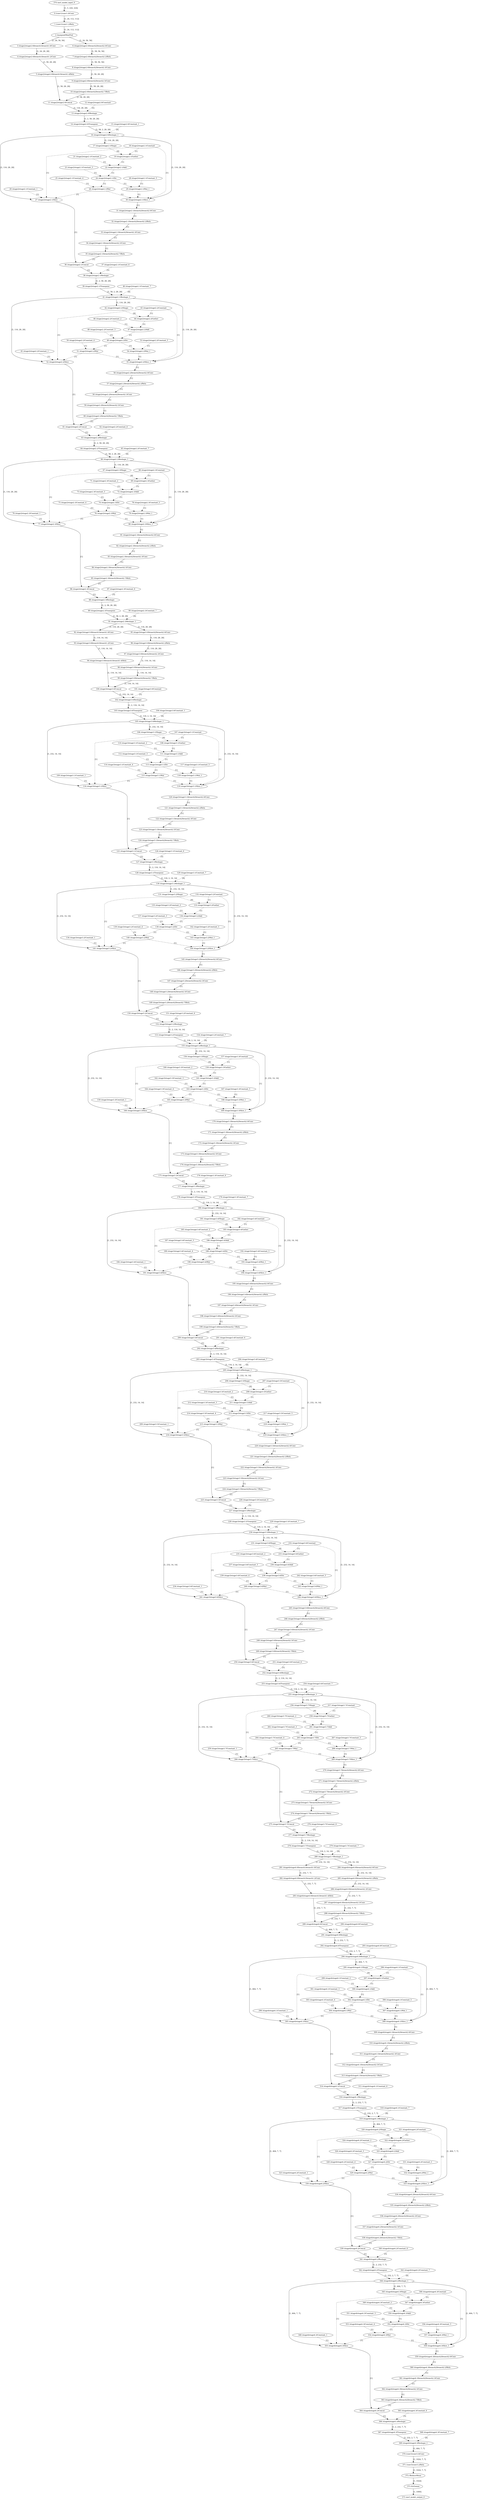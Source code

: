 strict digraph  {
"0 /conv1/conv1.0/Conv" [id=0, type=Conv];
"1 /conv1/conv1.2/Relu" [id=1, type=Relu];
"2 /maxpool/MaxPool" [id=2, type=MaxPool];
"3 /stage2/stage2.0/branch1/branch1.0/Conv" [id=3, type=Conv];
"4 /stage2/stage2.0/branch1/branch1.2/Conv" [id=4, type=Conv];
"5 /stage2/stage2.0/branch1/branch1.4/Relu" [id=5, type=Relu];
"6 /stage2/stage2.0/branch2/branch2.0/Conv" [id=6, type=Conv];
"7 /stage2/stage2.0/branch2/branch2.2/Relu" [id=7, type=Relu];
"8 /stage2/stage2.0/branch2/branch2.3/Conv" [id=8, type=Conv];
"9 /stage2/stage2.0/branch2/branch2.5/Conv" [id=9, type=Conv];
"10 /stage2/stage2.0/branch2/branch2.7/Relu" [id=10, type=Relu];
"11 /stage2/stage2.0/Concat" [id=11, type=Concat];
"12 /stage2/stage2.0/Constant" [id=12, type=Constant];
"13 /stage2/stage2.0/Reshape" [id=13, type=Reshape];
"14 /stage2/stage2.0/Transpose" [id=14, type=Transpose];
"15 /stage2/stage2.0/Constant_1" [id=15, type=Constant];
"16 /stage2/stage2.0/Reshape_1" [id=16, type=Reshape];
"17 /stage2/stage2.1/Shape" [id=17, type=Shape];
"18 /stage2/stage2.1/Constant" [id=18, type=Constant];
"19 /stage2/stage2.1/Gather" [id=19, type=Gather];
"20 /stage2/stage2.1/Constant_1" [id=20, type=Constant];
"21 /stage2/stage2.1/Constant_2" [id=21, type=Constant];
"22 /stage2/stage2.1/Add" [id=22, type=Add];
"23 /stage2/stage2.1/Constant_3" [id=23, type=Constant];
"24 /stage2/stage2.1/Div" [id=24, type=Div];
"25 /stage2/stage2.1/Constant_4" [id=25, type=Constant];
"26 /stage2/stage2.1/Mul" [id=26, type=Mul];
"27 /stage2/stage2.1/Slice" [id=27, type=Slice];
"28 /stage2/stage2.1/Constant_5" [id=28, type=Constant];
"29 /stage2/stage2.1/Mul_1" [id=29, type=Mul];
"30 /stage2/stage2.1/Slice_1" [id=30, type=Slice];
"31 /stage2/stage2.1/branch2/branch2.0/Conv" [id=31, type=Conv];
"32 /stage2/stage2.1/branch2/branch2.2/Relu" [id=32, type=Relu];
"33 /stage2/stage2.1/branch2/branch2.3/Conv" [id=33, type=Conv];
"34 /stage2/stage2.1/branch2/branch2.5/Conv" [id=34, type=Conv];
"35 /stage2/stage2.1/branch2/branch2.7/Relu" [id=35, type=Relu];
"36 /stage2/stage2.1/Concat" [id=36, type=Concat];
"37 /stage2/stage2.1/Constant_6" [id=37, type=Constant];
"38 /stage2/stage2.1/Reshape" [id=38, type=Reshape];
"39 /stage2/stage2.1/Transpose" [id=39, type=Transpose];
"40 /stage2/stage2.1/Constant_7" [id=40, type=Constant];
"41 /stage2/stage2.1/Reshape_1" [id=41, type=Reshape];
"42 /stage2/stage2.2/Shape" [id=42, type=Shape];
"43 /stage2/stage2.2/Constant" [id=43, type=Constant];
"44 /stage2/stage2.2/Gather" [id=44, type=Gather];
"45 /stage2/stage2.2/Constant_1" [id=45, type=Constant];
"46 /stage2/stage2.2/Constant_2" [id=46, type=Constant];
"47 /stage2/stage2.2/Add" [id=47, type=Add];
"48 /stage2/stage2.2/Constant_3" [id=48, type=Constant];
"49 /stage2/stage2.2/Div" [id=49, type=Div];
"50 /stage2/stage2.2/Constant_4" [id=50, type=Constant];
"51 /stage2/stage2.2/Mul" [id=51, type=Mul];
"52 /stage2/stage2.2/Slice" [id=52, type=Slice];
"53 /stage2/stage2.2/Constant_5" [id=53, type=Constant];
"54 /stage2/stage2.2/Mul_1" [id=54, type=Mul];
"55 /stage2/stage2.2/Slice_1" [id=55, type=Slice];
"56 /stage2/stage2.2/branch2/branch2.0/Conv" [id=56, type=Conv];
"57 /stage2/stage2.2/branch2/branch2.2/Relu" [id=57, type=Relu];
"58 /stage2/stage2.2/branch2/branch2.3/Conv" [id=58, type=Conv];
"59 /stage2/stage2.2/branch2/branch2.5/Conv" [id=59, type=Conv];
"60 /stage2/stage2.2/branch2/branch2.7/Relu" [id=60, type=Relu];
"61 /stage2/stage2.2/Concat" [id=61, type=Concat];
"62 /stage2/stage2.2/Constant_6" [id=62, type=Constant];
"63 /stage2/stage2.2/Reshape" [id=63, type=Reshape];
"64 /stage2/stage2.2/Transpose" [id=64, type=Transpose];
"65 /stage2/stage2.2/Constant_7" [id=65, type=Constant];
"66 /stage2/stage2.2/Reshape_1" [id=66, type=Reshape];
"67 /stage2/stage2.3/Shape" [id=67, type=Shape];
"68 /stage2/stage2.3/Constant" [id=68, type=Constant];
"69 /stage2/stage2.3/Gather" [id=69, type=Gather];
"70 /stage2/stage2.3/Constant_1" [id=70, type=Constant];
"71 /stage2/stage2.3/Constant_2" [id=71, type=Constant];
"72 /stage2/stage2.3/Add" [id=72, type=Add];
"73 /stage2/stage2.3/Constant_3" [id=73, type=Constant];
"74 /stage2/stage2.3/Div" [id=74, type=Div];
"75 /stage2/stage2.3/Constant_4" [id=75, type=Constant];
"76 /stage2/stage2.3/Mul" [id=76, type=Mul];
"77 /stage2/stage2.3/Slice" [id=77, type=Slice];
"78 /stage2/stage2.3/Constant_5" [id=78, type=Constant];
"79 /stage2/stage2.3/Mul_1" [id=79, type=Mul];
"80 /stage2/stage2.3/Slice_1" [id=80, type=Slice];
"81 /stage2/stage2.3/branch2/branch2.0/Conv" [id=81, type=Conv];
"82 /stage2/stage2.3/branch2/branch2.2/Relu" [id=82, type=Relu];
"83 /stage2/stage2.3/branch2/branch2.3/Conv" [id=83, type=Conv];
"84 /stage2/stage2.3/branch2/branch2.5/Conv" [id=84, type=Conv];
"85 /stage2/stage2.3/branch2/branch2.7/Relu" [id=85, type=Relu];
"86 /stage2/stage2.3/Concat" [id=86, type=Concat];
"87 /stage2/stage2.3/Constant_6" [id=87, type=Constant];
"88 /stage2/stage2.3/Reshape" [id=88, type=Reshape];
"89 /stage2/stage2.3/Transpose" [id=89, type=Transpose];
"90 /stage2/stage2.3/Constant_7" [id=90, type=Constant];
"91 /stage2/stage2.3/Reshape_1" [id=91, type=Reshape];
"92 /stage3/stage3.0/branch1/branch1.0/Conv" [id=92, type=Conv];
"93 /stage3/stage3.0/branch1/branch1.2/Conv" [id=93, type=Conv];
"94 /stage3/stage3.0/branch1/branch1.4/Relu" [id=94, type=Relu];
"95 /stage3/stage3.0/branch2/branch2.0/Conv" [id=95, type=Conv];
"96 /stage3/stage3.0/branch2/branch2.2/Relu" [id=96, type=Relu];
"97 /stage3/stage3.0/branch2/branch2.3/Conv" [id=97, type=Conv];
"98 /stage3/stage3.0/branch2/branch2.5/Conv" [id=98, type=Conv];
"99 /stage3/stage3.0/branch2/branch2.7/Relu" [id=99, type=Relu];
"100 /stage3/stage3.0/Concat" [id=100, type=Concat];
"101 /stage3/stage3.0/Constant" [id=101, type=Constant];
"102 /stage3/stage3.0/Reshape" [id=102, type=Reshape];
"103 /stage3/stage3.0/Transpose" [id=103, type=Transpose];
"104 /stage3/stage3.0/Constant_1" [id=104, type=Constant];
"105 /stage3/stage3.0/Reshape_1" [id=105, type=Reshape];
"106 /stage3/stage3.1/Shape" [id=106, type=Shape];
"107 /stage3/stage3.1/Constant" [id=107, type=Constant];
"108 /stage3/stage3.1/Gather" [id=108, type=Gather];
"109 /stage3/stage3.1/Constant_1" [id=109, type=Constant];
"110 /stage3/stage3.1/Constant_2" [id=110, type=Constant];
"111 /stage3/stage3.1/Add" [id=111, type=Add];
"112 /stage3/stage3.1/Constant_3" [id=112, type=Constant];
"113 /stage3/stage3.1/Div" [id=113, type=Div];
"114 /stage3/stage3.1/Constant_4" [id=114, type=Constant];
"115 /stage3/stage3.1/Mul" [id=115, type=Mul];
"116 /stage3/stage3.1/Slice" [id=116, type=Slice];
"117 /stage3/stage3.1/Constant_5" [id=117, type=Constant];
"118 /stage3/stage3.1/Mul_1" [id=118, type=Mul];
"119 /stage3/stage3.1/Slice_1" [id=119, type=Slice];
"120 /stage3/stage3.1/branch2/branch2.0/Conv" [id=120, type=Conv];
"121 /stage3/stage3.1/branch2/branch2.2/Relu" [id=121, type=Relu];
"122 /stage3/stage3.1/branch2/branch2.3/Conv" [id=122, type=Conv];
"123 /stage3/stage3.1/branch2/branch2.5/Conv" [id=123, type=Conv];
"124 /stage3/stage3.1/branch2/branch2.7/Relu" [id=124, type=Relu];
"125 /stage3/stage3.1/Concat" [id=125, type=Concat];
"126 /stage3/stage3.1/Constant_6" [id=126, type=Constant];
"127 /stage3/stage3.1/Reshape" [id=127, type=Reshape];
"128 /stage3/stage3.1/Transpose" [id=128, type=Transpose];
"129 /stage3/stage3.1/Constant_7" [id=129, type=Constant];
"130 /stage3/stage3.1/Reshape_1" [id=130, type=Reshape];
"131 /stage3/stage3.2/Shape" [id=131, type=Shape];
"132 /stage3/stage3.2/Constant" [id=132, type=Constant];
"133 /stage3/stage3.2/Gather" [id=133, type=Gather];
"134 /stage3/stage3.2/Constant_1" [id=134, type=Constant];
"135 /stage3/stage3.2/Constant_2" [id=135, type=Constant];
"136 /stage3/stage3.2/Add" [id=136, type=Add];
"137 /stage3/stage3.2/Constant_3" [id=137, type=Constant];
"138 /stage3/stage3.2/Div" [id=138, type=Div];
"139 /stage3/stage3.2/Constant_4" [id=139, type=Constant];
"140 /stage3/stage3.2/Mul" [id=140, type=Mul];
"141 /stage3/stage3.2/Slice" [id=141, type=Slice];
"142 /stage3/stage3.2/Constant_5" [id=142, type=Constant];
"143 /stage3/stage3.2/Mul_1" [id=143, type=Mul];
"144 /stage3/stage3.2/Slice_1" [id=144, type=Slice];
"145 /stage3/stage3.2/branch2/branch2.0/Conv" [id=145, type=Conv];
"146 /stage3/stage3.2/branch2/branch2.2/Relu" [id=146, type=Relu];
"147 /stage3/stage3.2/branch2/branch2.3/Conv" [id=147, type=Conv];
"148 /stage3/stage3.2/branch2/branch2.5/Conv" [id=148, type=Conv];
"149 /stage3/stage3.2/branch2/branch2.7/Relu" [id=149, type=Relu];
"150 /stage3/stage3.2/Concat" [id=150, type=Concat];
"151 /stage3/stage3.2/Constant_6" [id=151, type=Constant];
"152 /stage3/stage3.2/Reshape" [id=152, type=Reshape];
"153 /stage3/stage3.2/Transpose" [id=153, type=Transpose];
"154 /stage3/stage3.2/Constant_7" [id=154, type=Constant];
"155 /stage3/stage3.2/Reshape_1" [id=155, type=Reshape];
"156 /stage3/stage3.3/Shape" [id=156, type=Shape];
"157 /stage3/stage3.3/Constant" [id=157, type=Constant];
"158 /stage3/stage3.3/Gather" [id=158, type=Gather];
"159 /stage3/stage3.3/Constant_1" [id=159, type=Constant];
"160 /stage3/stage3.3/Constant_2" [id=160, type=Constant];
"161 /stage3/stage3.3/Add" [id=161, type=Add];
"162 /stage3/stage3.3/Constant_3" [id=162, type=Constant];
"163 /stage3/stage3.3/Div" [id=163, type=Div];
"164 /stage3/stage3.3/Constant_4" [id=164, type=Constant];
"165 /stage3/stage3.3/Mul" [id=165, type=Mul];
"166 /stage3/stage3.3/Slice" [id=166, type=Slice];
"167 /stage3/stage3.3/Constant_5" [id=167, type=Constant];
"168 /stage3/stage3.3/Mul_1" [id=168, type=Mul];
"169 /stage3/stage3.3/Slice_1" [id=169, type=Slice];
"170 /stage3/stage3.3/branch2/branch2.0/Conv" [id=170, type=Conv];
"171 /stage3/stage3.3/branch2/branch2.2/Relu" [id=171, type=Relu];
"172 /stage3/stage3.3/branch2/branch2.3/Conv" [id=172, type=Conv];
"173 /stage3/stage3.3/branch2/branch2.5/Conv" [id=173, type=Conv];
"174 /stage3/stage3.3/branch2/branch2.7/Relu" [id=174, type=Relu];
"175 /stage3/stage3.3/Concat" [id=175, type=Concat];
"176 /stage3/stage3.3/Constant_6" [id=176, type=Constant];
"177 /stage3/stage3.3/Reshape" [id=177, type=Reshape];
"178 /stage3/stage3.3/Transpose" [id=178, type=Transpose];
"179 /stage3/stage3.3/Constant_7" [id=179, type=Constant];
"180 /stage3/stage3.3/Reshape_1" [id=180, type=Reshape];
"181 /stage3/stage3.4/Shape" [id=181, type=Shape];
"182 /stage3/stage3.4/Constant" [id=182, type=Constant];
"183 /stage3/stage3.4/Gather" [id=183, type=Gather];
"184 /stage3/stage3.4/Constant_1" [id=184, type=Constant];
"185 /stage3/stage3.4/Constant_2" [id=185, type=Constant];
"186 /stage3/stage3.4/Add" [id=186, type=Add];
"187 /stage3/stage3.4/Constant_3" [id=187, type=Constant];
"188 /stage3/stage3.4/Div" [id=188, type=Div];
"189 /stage3/stage3.4/Constant_4" [id=189, type=Constant];
"190 /stage3/stage3.4/Mul" [id=190, type=Mul];
"191 /stage3/stage3.4/Slice" [id=191, type=Slice];
"192 /stage3/stage3.4/Constant_5" [id=192, type=Constant];
"193 /stage3/stage3.4/Mul_1" [id=193, type=Mul];
"194 /stage3/stage3.4/Slice_1" [id=194, type=Slice];
"195 /stage3/stage3.4/branch2/branch2.0/Conv" [id=195, type=Conv];
"196 /stage3/stage3.4/branch2/branch2.2/Relu" [id=196, type=Relu];
"197 /stage3/stage3.4/branch2/branch2.3/Conv" [id=197, type=Conv];
"198 /stage3/stage3.4/branch2/branch2.5/Conv" [id=198, type=Conv];
"199 /stage3/stage3.4/branch2/branch2.7/Relu" [id=199, type=Relu];
"200 /stage3/stage3.4/Concat" [id=200, type=Concat];
"201 /stage3/stage3.4/Constant_6" [id=201, type=Constant];
"202 /stage3/stage3.4/Reshape" [id=202, type=Reshape];
"203 /stage3/stage3.4/Transpose" [id=203, type=Transpose];
"204 /stage3/stage3.4/Constant_7" [id=204, type=Constant];
"205 /stage3/stage3.4/Reshape_1" [id=205, type=Reshape];
"206 /stage3/stage3.5/Shape" [id=206, type=Shape];
"207 /stage3/stage3.5/Constant" [id=207, type=Constant];
"208 /stage3/stage3.5/Gather" [id=208, type=Gather];
"209 /stage3/stage3.5/Constant_1" [id=209, type=Constant];
"210 /stage3/stage3.5/Constant_2" [id=210, type=Constant];
"211 /stage3/stage3.5/Add" [id=211, type=Add];
"212 /stage3/stage3.5/Constant_3" [id=212, type=Constant];
"213 /stage3/stage3.5/Div" [id=213, type=Div];
"214 /stage3/stage3.5/Constant_4" [id=214, type=Constant];
"215 /stage3/stage3.5/Mul" [id=215, type=Mul];
"216 /stage3/stage3.5/Slice" [id=216, type=Slice];
"217 /stage3/stage3.5/Constant_5" [id=217, type=Constant];
"218 /stage3/stage3.5/Mul_1" [id=218, type=Mul];
"219 /stage3/stage3.5/Slice_1" [id=219, type=Slice];
"220 /stage3/stage3.5/branch2/branch2.0/Conv" [id=220, type=Conv];
"221 /stage3/stage3.5/branch2/branch2.2/Relu" [id=221, type=Relu];
"222 /stage3/stage3.5/branch2/branch2.3/Conv" [id=222, type=Conv];
"223 /stage3/stage3.5/branch2/branch2.5/Conv" [id=223, type=Conv];
"224 /stage3/stage3.5/branch2/branch2.7/Relu" [id=224, type=Relu];
"225 /stage3/stage3.5/Concat" [id=225, type=Concat];
"226 /stage3/stage3.5/Constant_6" [id=226, type=Constant];
"227 /stage3/stage3.5/Reshape" [id=227, type=Reshape];
"228 /stage3/stage3.5/Transpose" [id=228, type=Transpose];
"229 /stage3/stage3.5/Constant_7" [id=229, type=Constant];
"230 /stage3/stage3.5/Reshape_1" [id=230, type=Reshape];
"231 /stage3/stage3.6/Shape" [id=231, type=Shape];
"232 /stage3/stage3.6/Constant" [id=232, type=Constant];
"233 /stage3/stage3.6/Gather" [id=233, type=Gather];
"234 /stage3/stage3.6/Constant_1" [id=234, type=Constant];
"235 /stage3/stage3.6/Constant_2" [id=235, type=Constant];
"236 /stage3/stage3.6/Add" [id=236, type=Add];
"237 /stage3/stage3.6/Constant_3" [id=237, type=Constant];
"238 /stage3/stage3.6/Div" [id=238, type=Div];
"239 /stage3/stage3.6/Constant_4" [id=239, type=Constant];
"240 /stage3/stage3.6/Mul" [id=240, type=Mul];
"241 /stage3/stage3.6/Slice" [id=241, type=Slice];
"242 /stage3/stage3.6/Constant_5" [id=242, type=Constant];
"243 /stage3/stage3.6/Mul_1" [id=243, type=Mul];
"244 /stage3/stage3.6/Slice_1" [id=244, type=Slice];
"245 /stage3/stage3.6/branch2/branch2.0/Conv" [id=245, type=Conv];
"246 /stage3/stage3.6/branch2/branch2.2/Relu" [id=246, type=Relu];
"247 /stage3/stage3.6/branch2/branch2.3/Conv" [id=247, type=Conv];
"248 /stage3/stage3.6/branch2/branch2.5/Conv" [id=248, type=Conv];
"249 /stage3/stage3.6/branch2/branch2.7/Relu" [id=249, type=Relu];
"250 /stage3/stage3.6/Concat" [id=250, type=Concat];
"251 /stage3/stage3.6/Constant_6" [id=251, type=Constant];
"252 /stage3/stage3.6/Reshape" [id=252, type=Reshape];
"253 /stage3/stage3.6/Transpose" [id=253, type=Transpose];
"254 /stage3/stage3.6/Constant_7" [id=254, type=Constant];
"255 /stage3/stage3.6/Reshape_1" [id=255, type=Reshape];
"256 /stage3/stage3.7/Shape" [id=256, type=Shape];
"257 /stage3/stage3.7/Constant" [id=257, type=Constant];
"258 /stage3/stage3.7/Gather" [id=258, type=Gather];
"259 /stage3/stage3.7/Constant_1" [id=259, type=Constant];
"260 /stage3/stage3.7/Constant_2" [id=260, type=Constant];
"261 /stage3/stage3.7/Add" [id=261, type=Add];
"262 /stage3/stage3.7/Constant_3" [id=262, type=Constant];
"263 /stage3/stage3.7/Div" [id=263, type=Div];
"264 /stage3/stage3.7/Constant_4" [id=264, type=Constant];
"265 /stage3/stage3.7/Mul" [id=265, type=Mul];
"266 /stage3/stage3.7/Slice" [id=266, type=Slice];
"267 /stage3/stage3.7/Constant_5" [id=267, type=Constant];
"268 /stage3/stage3.7/Mul_1" [id=268, type=Mul];
"269 /stage3/stage3.7/Slice_1" [id=269, type=Slice];
"270 /stage3/stage3.7/branch2/branch2.0/Conv" [id=270, type=Conv];
"271 /stage3/stage3.7/branch2/branch2.2/Relu" [id=271, type=Relu];
"272 /stage3/stage3.7/branch2/branch2.3/Conv" [id=272, type=Conv];
"273 /stage3/stage3.7/branch2/branch2.5/Conv" [id=273, type=Conv];
"274 /stage3/stage3.7/branch2/branch2.7/Relu" [id=274, type=Relu];
"275 /stage3/stage3.7/Concat" [id=275, type=Concat];
"276 /stage3/stage3.7/Constant_6" [id=276, type=Constant];
"277 /stage3/stage3.7/Reshape" [id=277, type=Reshape];
"278 /stage3/stage3.7/Transpose" [id=278, type=Transpose];
"279 /stage3/stage3.7/Constant_7" [id=279, type=Constant];
"280 /stage3/stage3.7/Reshape_1" [id=280, type=Reshape];
"281 /stage4/stage4.0/branch1/branch1.0/Conv" [id=281, type=Conv];
"282 /stage4/stage4.0/branch1/branch1.2/Conv" [id=282, type=Conv];
"283 /stage4/stage4.0/branch1/branch1.4/Relu" [id=283, type=Relu];
"284 /stage4/stage4.0/branch2/branch2.0/Conv" [id=284, type=Conv];
"285 /stage4/stage4.0/branch2/branch2.2/Relu" [id=285, type=Relu];
"286 /stage4/stage4.0/branch2/branch2.3/Conv" [id=286, type=Conv];
"287 /stage4/stage4.0/branch2/branch2.5/Conv" [id=287, type=Conv];
"288 /stage4/stage4.0/branch2/branch2.7/Relu" [id=288, type=Relu];
"289 /stage4/stage4.0/Concat" [id=289, type=Concat];
"290 /stage4/stage4.0/Constant" [id=290, type=Constant];
"291 /stage4/stage4.0/Reshape" [id=291, type=Reshape];
"292 /stage4/stage4.0/Transpose" [id=292, type=Transpose];
"293 /stage4/stage4.0/Constant_1" [id=293, type=Constant];
"294 /stage4/stage4.0/Reshape_1" [id=294, type=Reshape];
"295 /stage4/stage4.1/Shape" [id=295, type=Shape];
"296 /stage4/stage4.1/Constant" [id=296, type=Constant];
"297 /stage4/stage4.1/Gather" [id=297, type=Gather];
"298 /stage4/stage4.1/Constant_1" [id=298, type=Constant];
"299 /stage4/stage4.1/Constant_2" [id=299, type=Constant];
"300 /stage4/stage4.1/Add" [id=300, type=Add];
"301 /stage4/stage4.1/Constant_3" [id=301, type=Constant];
"302 /stage4/stage4.1/Div" [id=302, type=Div];
"303 /stage4/stage4.1/Constant_4" [id=303, type=Constant];
"304 /stage4/stage4.1/Mul" [id=304, type=Mul];
"305 /stage4/stage4.1/Slice" [id=305, type=Slice];
"306 /stage4/stage4.1/Constant_5" [id=306, type=Constant];
"307 /stage4/stage4.1/Mul_1" [id=307, type=Mul];
"308 /stage4/stage4.1/Slice_1" [id=308, type=Slice];
"309 /stage4/stage4.1/branch2/branch2.0/Conv" [id=309, type=Conv];
"310 /stage4/stage4.1/branch2/branch2.2/Relu" [id=310, type=Relu];
"311 /stage4/stage4.1/branch2/branch2.3/Conv" [id=311, type=Conv];
"312 /stage4/stage4.1/branch2/branch2.5/Conv" [id=312, type=Conv];
"313 /stage4/stage4.1/branch2/branch2.7/Relu" [id=313, type=Relu];
"314 /stage4/stage4.1/Concat" [id=314, type=Concat];
"315 /stage4/stage4.1/Constant_6" [id=315, type=Constant];
"316 /stage4/stage4.1/Reshape" [id=316, type=Reshape];
"317 /stage4/stage4.1/Transpose" [id=317, type=Transpose];
"318 /stage4/stage4.1/Constant_7" [id=318, type=Constant];
"319 /stage4/stage4.1/Reshape_1" [id=319, type=Reshape];
"320 /stage4/stage4.2/Shape" [id=320, type=Shape];
"321 /stage4/stage4.2/Constant" [id=321, type=Constant];
"322 /stage4/stage4.2/Gather" [id=322, type=Gather];
"323 /stage4/stage4.2/Constant_1" [id=323, type=Constant];
"324 /stage4/stage4.2/Constant_2" [id=324, type=Constant];
"325 /stage4/stage4.2/Add" [id=325, type=Add];
"326 /stage4/stage4.2/Constant_3" [id=326, type=Constant];
"327 /stage4/stage4.2/Div" [id=327, type=Div];
"328 /stage4/stage4.2/Constant_4" [id=328, type=Constant];
"329 /stage4/stage4.2/Mul" [id=329, type=Mul];
"330 /stage4/stage4.2/Slice" [id=330, type=Slice];
"331 /stage4/stage4.2/Constant_5" [id=331, type=Constant];
"332 /stage4/stage4.2/Mul_1" [id=332, type=Mul];
"333 /stage4/stage4.2/Slice_1" [id=333, type=Slice];
"334 /stage4/stage4.2/branch2/branch2.0/Conv" [id=334, type=Conv];
"335 /stage4/stage4.2/branch2/branch2.2/Relu" [id=335, type=Relu];
"336 /stage4/stage4.2/branch2/branch2.3/Conv" [id=336, type=Conv];
"337 /stage4/stage4.2/branch2/branch2.5/Conv" [id=337, type=Conv];
"338 /stage4/stage4.2/branch2/branch2.7/Relu" [id=338, type=Relu];
"339 /stage4/stage4.2/Concat" [id=339, type=Concat];
"340 /stage4/stage4.2/Constant_6" [id=340, type=Constant];
"341 /stage4/stage4.2/Reshape" [id=341, type=Reshape];
"342 /stage4/stage4.2/Transpose" [id=342, type=Transpose];
"343 /stage4/stage4.2/Constant_7" [id=343, type=Constant];
"344 /stage4/stage4.2/Reshape_1" [id=344, type=Reshape];
"345 /stage4/stage4.3/Shape" [id=345, type=Shape];
"346 /stage4/stage4.3/Constant" [id=346, type=Constant];
"347 /stage4/stage4.3/Gather" [id=347, type=Gather];
"348 /stage4/stage4.3/Constant_1" [id=348, type=Constant];
"349 /stage4/stage4.3/Constant_2" [id=349, type=Constant];
"350 /stage4/stage4.3/Add" [id=350, type=Add];
"351 /stage4/stage4.3/Constant_3" [id=351, type=Constant];
"352 /stage4/stage4.3/Div" [id=352, type=Div];
"353 /stage4/stage4.3/Constant_4" [id=353, type=Constant];
"354 /stage4/stage4.3/Mul" [id=354, type=Mul];
"355 /stage4/stage4.3/Slice" [id=355, type=Slice];
"356 /stage4/stage4.3/Constant_5" [id=356, type=Constant];
"357 /stage4/stage4.3/Mul_1" [id=357, type=Mul];
"358 /stage4/stage4.3/Slice_1" [id=358, type=Slice];
"359 /stage4/stage4.3/branch2/branch2.0/Conv" [id=359, type=Conv];
"360 /stage4/stage4.3/branch2/branch2.2/Relu" [id=360, type=Relu];
"361 /stage4/stage4.3/branch2/branch2.3/Conv" [id=361, type=Conv];
"362 /stage4/stage4.3/branch2/branch2.5/Conv" [id=362, type=Conv];
"363 /stage4/stage4.3/branch2/branch2.7/Relu" [id=363, type=Relu];
"364 /stage4/stage4.3/Concat" [id=364, type=Concat];
"365 /stage4/stage4.3/Constant_6" [id=365, type=Constant];
"366 /stage4/stage4.3/Reshape" [id=366, type=Reshape];
"367 /stage4/stage4.3/Transpose" [id=367, type=Transpose];
"368 /stage4/stage4.3/Constant_7" [id=368, type=Constant];
"369 /stage4/stage4.3/Reshape_1" [id=369, type=Reshape];
"370 /conv5/conv5.0/Conv" [id=370, type=Conv];
"371 /conv5/conv5.2/Relu" [id=371, type=Relu];
"372 /ReduceMean" [id=372, type=ReduceMean];
"373 /fc/Gemm" [id=373, type=Gemm];
"374 nncf_model_input_0" [id=374, type=nncf_model_input];
"375 nncf_model_output_0" [id=375, type=nncf_model_output];
"0 /conv1/conv1.0/Conv" -> "1 /conv1/conv1.2/Relu"  [label="[1, 24, 112, 112]", style=solid];
"1 /conv1/conv1.2/Relu" -> "2 /maxpool/MaxPool"  [label="[1, 24, 112, 112]", style=solid];
"2 /maxpool/MaxPool" -> "3 /stage2/stage2.0/branch1/branch1.0/Conv"  [label="[1, 24, 56, 56]", style=solid];
"2 /maxpool/MaxPool" -> "6 /stage2/stage2.0/branch2/branch2.0/Conv"  [label="[1, 24, 56, 56]", style=solid];
"3 /stage2/stage2.0/branch1/branch1.0/Conv" -> "4 /stage2/stage2.0/branch1/branch1.2/Conv"  [label="[1, 24, 28, 28]", style=solid];
"4 /stage2/stage2.0/branch1/branch1.2/Conv" -> "5 /stage2/stage2.0/branch1/branch1.4/Relu"  [label="[1, 58, 28, 28]", style=solid];
"5 /stage2/stage2.0/branch1/branch1.4/Relu" -> "11 /stage2/stage2.0/Concat"  [label="[1, 58, 28, 28]", style=solid];
"6 /stage2/stage2.0/branch2/branch2.0/Conv" -> "7 /stage2/stage2.0/branch2/branch2.2/Relu"  [label="[1, 58, 56, 56]", style=solid];
"7 /stage2/stage2.0/branch2/branch2.2/Relu" -> "8 /stage2/stage2.0/branch2/branch2.3/Conv"  [label="[1, 58, 56, 56]", style=solid];
"8 /stage2/stage2.0/branch2/branch2.3/Conv" -> "9 /stage2/stage2.0/branch2/branch2.5/Conv"  [label="[1, 58, 28, 28]", style=solid];
"9 /stage2/stage2.0/branch2/branch2.5/Conv" -> "10 /stage2/stage2.0/branch2/branch2.7/Relu"  [label="[1, 58, 28, 28]", style=solid];
"10 /stage2/stage2.0/branch2/branch2.7/Relu" -> "11 /stage2/stage2.0/Concat"  [label="[1, 58, 28, 28]", style=solid];
"11 /stage2/stage2.0/Concat" -> "13 /stage2/stage2.0/Reshape"  [label="[1, 116, 28, 28]", style=solid];
"12 /stage2/stage2.0/Constant" -> "13 /stage2/stage2.0/Reshape"  [label="[5]", style=dashed];
"13 /stage2/stage2.0/Reshape" -> "14 /stage2/stage2.0/Transpose"  [label="[1, 2, 58, 28, 28]", style=solid];
"14 /stage2/stage2.0/Transpose" -> "16 /stage2/stage2.0/Reshape_1"  [label="[1, 58, 2, 28, 28]", style=solid];
"15 /stage2/stage2.0/Constant_1" -> "16 /stage2/stage2.0/Reshape_1"  [label="[4]", style=dashed];
"16 /stage2/stage2.0/Reshape_1" -> "17 /stage2/stage2.1/Shape"  [label="[1, 116, 28, 28]", style=solid];
"16 /stage2/stage2.0/Reshape_1" -> "27 /stage2/stage2.1/Slice"  [label="[1, 116, 28, 28]", style=solid];
"16 /stage2/stage2.0/Reshape_1" -> "30 /stage2/stage2.1/Slice_1"  [label="[1, 116, 28, 28]", style=solid];
"17 /stage2/stage2.1/Shape" -> "19 /stage2/stage2.1/Gather"  [label="[4]", style=dashed];
"18 /stage2/stage2.1/Constant" -> "19 /stage2/stage2.1/Gather"  [label="[1]", style=dashed];
"18 /stage2/stage2.1/Constant" -> "27 /stage2/stage2.1/Slice"  [label="[1]", style=dashed];
"18 /stage2/stage2.1/Constant" -> "30 /stage2/stage2.1/Slice_1"  [label="[1]", style=dashed];
"19 /stage2/stage2.1/Gather" -> "22 /stage2/stage2.1/Add"  [label="[1]", style=dashed];
"20 /stage2/stage2.1/Constant_1" -> "27 /stage2/stage2.1/Slice"  [label="[1]", style=dashed];
"21 /stage2/stage2.1/Constant_2" -> "22 /stage2/stage2.1/Add"  [label="[1]", style=dashed];
"22 /stage2/stage2.1/Add" -> "24 /stage2/stage2.1/Div"  [label="[1]", style=dashed];
"23 /stage2/stage2.1/Constant_3" -> "24 /stage2/stage2.1/Div"  [label="[1]", style=dashed];
"24 /stage2/stage2.1/Div" -> "26 /stage2/stage2.1/Mul"  [label="[1]", style=dashed];
"24 /stage2/stage2.1/Div" -> "29 /stage2/stage2.1/Mul_1"  [label="[1]", style=dashed];
"25 /stage2/stage2.1/Constant_4" -> "26 /stage2/stage2.1/Mul"  [label="[1]", style=dashed];
"26 /stage2/stage2.1/Mul" -> "27 /stage2/stage2.1/Slice"  [label="[1]", style=dashed];
"26 /stage2/stage2.1/Mul" -> "30 /stage2/stage2.1/Slice_1"  [label="[1]", style=dashed];
"27 /stage2/stage2.1/Slice" -> "36 /stage2/stage2.1/Concat"  [label="[1]", style=solid];
"28 /stage2/stage2.1/Constant_5" -> "29 /stage2/stage2.1/Mul_1"  [label="[1]", style=dashed];
"29 /stage2/stage2.1/Mul_1" -> "30 /stage2/stage2.1/Slice_1"  [label="[1]", style=dashed];
"30 /stage2/stage2.1/Slice_1" -> "31 /stage2/stage2.1/branch2/branch2.0/Conv"  [label="[1]", style=solid];
"31 /stage2/stage2.1/branch2/branch2.0/Conv" -> "32 /stage2/stage2.1/branch2/branch2.2/Relu"  [label="[1]", style=solid];
"32 /stage2/stage2.1/branch2/branch2.2/Relu" -> "33 /stage2/stage2.1/branch2/branch2.3/Conv"  [label="[1]", style=solid];
"33 /stage2/stage2.1/branch2/branch2.3/Conv" -> "34 /stage2/stage2.1/branch2/branch2.5/Conv"  [label="[1]", style=solid];
"34 /stage2/stage2.1/branch2/branch2.5/Conv" -> "35 /stage2/stage2.1/branch2/branch2.7/Relu"  [label="[1]", style=solid];
"35 /stage2/stage2.1/branch2/branch2.7/Relu" -> "36 /stage2/stage2.1/Concat"  [label="[1]", style=solid];
"36 /stage2/stage2.1/Concat" -> "38 /stage2/stage2.1/Reshape"  [label="[1]", style=solid];
"37 /stage2/stage2.1/Constant_6" -> "38 /stage2/stage2.1/Reshape"  [label="[5]", style=dashed];
"38 /stage2/stage2.1/Reshape" -> "39 /stage2/stage2.1/Transpose"  [label="[1, 2, 58, 28, 28]", style=solid];
"39 /stage2/stage2.1/Transpose" -> "41 /stage2/stage2.1/Reshape_1"  [label="[1, 58, 2, 28, 28]", style=solid];
"40 /stage2/stage2.1/Constant_7" -> "41 /stage2/stage2.1/Reshape_1"  [label="[4]", style=dashed];
"41 /stage2/stage2.1/Reshape_1" -> "42 /stage2/stage2.2/Shape"  [label="[1, 116, 28, 28]", style=solid];
"41 /stage2/stage2.1/Reshape_1" -> "52 /stage2/stage2.2/Slice"  [label="[1, 116, 28, 28]", style=solid];
"41 /stage2/stage2.1/Reshape_1" -> "55 /stage2/stage2.2/Slice_1"  [label="[1, 116, 28, 28]", style=solid];
"42 /stage2/stage2.2/Shape" -> "44 /stage2/stage2.2/Gather"  [label="[4]", style=dashed];
"43 /stage2/stage2.2/Constant" -> "44 /stage2/stage2.2/Gather"  [label="[1]", style=dashed];
"43 /stage2/stage2.2/Constant" -> "52 /stage2/stage2.2/Slice"  [label="[1]", style=dashed];
"43 /stage2/stage2.2/Constant" -> "55 /stage2/stage2.2/Slice_1"  [label="[1]", style=dashed];
"44 /stage2/stage2.2/Gather" -> "47 /stage2/stage2.2/Add"  [label="[1]", style=dashed];
"45 /stage2/stage2.2/Constant_1" -> "52 /stage2/stage2.2/Slice"  [label="[1]", style=dashed];
"46 /stage2/stage2.2/Constant_2" -> "47 /stage2/stage2.2/Add"  [label="[1]", style=dashed];
"47 /stage2/stage2.2/Add" -> "49 /stage2/stage2.2/Div"  [label="[1]", style=dashed];
"48 /stage2/stage2.2/Constant_3" -> "49 /stage2/stage2.2/Div"  [label="[1]", style=dashed];
"49 /stage2/stage2.2/Div" -> "51 /stage2/stage2.2/Mul"  [label="[1]", style=dashed];
"49 /stage2/stage2.2/Div" -> "54 /stage2/stage2.2/Mul_1"  [label="[1]", style=dashed];
"50 /stage2/stage2.2/Constant_4" -> "51 /stage2/stage2.2/Mul"  [label="[1]", style=dashed];
"51 /stage2/stage2.2/Mul" -> "52 /stage2/stage2.2/Slice"  [label="[1]", style=dashed];
"51 /stage2/stage2.2/Mul" -> "55 /stage2/stage2.2/Slice_1"  [label="[1]", style=dashed];
"52 /stage2/stage2.2/Slice" -> "61 /stage2/stage2.2/Concat"  [label="[1]", style=solid];
"53 /stage2/stage2.2/Constant_5" -> "54 /stage2/stage2.2/Mul_1"  [label="[1]", style=dashed];
"54 /stage2/stage2.2/Mul_1" -> "55 /stage2/stage2.2/Slice_1"  [label="[1]", style=dashed];
"55 /stage2/stage2.2/Slice_1" -> "56 /stage2/stage2.2/branch2/branch2.0/Conv"  [label="[1]", style=solid];
"56 /stage2/stage2.2/branch2/branch2.0/Conv" -> "57 /stage2/stage2.2/branch2/branch2.2/Relu"  [label="[1]", style=solid];
"57 /stage2/stage2.2/branch2/branch2.2/Relu" -> "58 /stage2/stage2.2/branch2/branch2.3/Conv"  [label="[1]", style=solid];
"58 /stage2/stage2.2/branch2/branch2.3/Conv" -> "59 /stage2/stage2.2/branch2/branch2.5/Conv"  [label="[1]", style=solid];
"59 /stage2/stage2.2/branch2/branch2.5/Conv" -> "60 /stage2/stage2.2/branch2/branch2.7/Relu"  [label="[1]", style=solid];
"60 /stage2/stage2.2/branch2/branch2.7/Relu" -> "61 /stage2/stage2.2/Concat"  [label="[1]", style=solid];
"61 /stage2/stage2.2/Concat" -> "63 /stage2/stage2.2/Reshape"  [label="[1]", style=solid];
"62 /stage2/stage2.2/Constant_6" -> "63 /stage2/stage2.2/Reshape"  [label="[5]", style=dashed];
"63 /stage2/stage2.2/Reshape" -> "64 /stage2/stage2.2/Transpose"  [label="[1, 2, 58, 28, 28]", style=solid];
"64 /stage2/stage2.2/Transpose" -> "66 /stage2/stage2.2/Reshape_1"  [label="[1, 58, 2, 28, 28]", style=solid];
"65 /stage2/stage2.2/Constant_7" -> "66 /stage2/stage2.2/Reshape_1"  [label="[4]", style=dashed];
"66 /stage2/stage2.2/Reshape_1" -> "67 /stage2/stage2.3/Shape"  [label="[1, 116, 28, 28]", style=solid];
"66 /stage2/stage2.2/Reshape_1" -> "77 /stage2/stage2.3/Slice"  [label="[1, 116, 28, 28]", style=solid];
"66 /stage2/stage2.2/Reshape_1" -> "80 /stage2/stage2.3/Slice_1"  [label="[1, 116, 28, 28]", style=solid];
"67 /stage2/stage2.3/Shape" -> "69 /stage2/stage2.3/Gather"  [label="[4]", style=dashed];
"68 /stage2/stage2.3/Constant" -> "69 /stage2/stage2.3/Gather"  [label="[1]", style=dashed];
"68 /stage2/stage2.3/Constant" -> "77 /stage2/stage2.3/Slice"  [label="[1]", style=dashed];
"68 /stage2/stage2.3/Constant" -> "80 /stage2/stage2.3/Slice_1"  [label="[1]", style=dashed];
"69 /stage2/stage2.3/Gather" -> "72 /stage2/stage2.3/Add"  [label="[1]", style=dashed];
"70 /stage2/stage2.3/Constant_1" -> "77 /stage2/stage2.3/Slice"  [label="[1]", style=dashed];
"71 /stage2/stage2.3/Constant_2" -> "72 /stage2/stage2.3/Add"  [label="[1]", style=dashed];
"72 /stage2/stage2.3/Add" -> "74 /stage2/stage2.3/Div"  [label="[1]", style=dashed];
"73 /stage2/stage2.3/Constant_3" -> "74 /stage2/stage2.3/Div"  [label="[1]", style=dashed];
"74 /stage2/stage2.3/Div" -> "76 /stage2/stage2.3/Mul"  [label="[1]", style=dashed];
"74 /stage2/stage2.3/Div" -> "79 /stage2/stage2.3/Mul_1"  [label="[1]", style=dashed];
"75 /stage2/stage2.3/Constant_4" -> "76 /stage2/stage2.3/Mul"  [label="[1]", style=dashed];
"76 /stage2/stage2.3/Mul" -> "77 /stage2/stage2.3/Slice"  [label="[1]", style=dashed];
"76 /stage2/stage2.3/Mul" -> "80 /stage2/stage2.3/Slice_1"  [label="[1]", style=dashed];
"77 /stage2/stage2.3/Slice" -> "86 /stage2/stage2.3/Concat"  [label="[1]", style=solid];
"78 /stage2/stage2.3/Constant_5" -> "79 /stage2/stage2.3/Mul_1"  [label="[1]", style=dashed];
"79 /stage2/stage2.3/Mul_1" -> "80 /stage2/stage2.3/Slice_1"  [label="[1]", style=dashed];
"80 /stage2/stage2.3/Slice_1" -> "81 /stage2/stage2.3/branch2/branch2.0/Conv"  [label="[1]", style=solid];
"81 /stage2/stage2.3/branch2/branch2.0/Conv" -> "82 /stage2/stage2.3/branch2/branch2.2/Relu"  [label="[1]", style=solid];
"82 /stage2/stage2.3/branch2/branch2.2/Relu" -> "83 /stage2/stage2.3/branch2/branch2.3/Conv"  [label="[1]", style=solid];
"83 /stage2/stage2.3/branch2/branch2.3/Conv" -> "84 /stage2/stage2.3/branch2/branch2.5/Conv"  [label="[1]", style=solid];
"84 /stage2/stage2.3/branch2/branch2.5/Conv" -> "85 /stage2/stage2.3/branch2/branch2.7/Relu"  [label="[1]", style=solid];
"85 /stage2/stage2.3/branch2/branch2.7/Relu" -> "86 /stage2/stage2.3/Concat"  [label="[1]", style=solid];
"86 /stage2/stage2.3/Concat" -> "88 /stage2/stage2.3/Reshape"  [label="[1]", style=solid];
"87 /stage2/stage2.3/Constant_6" -> "88 /stage2/stage2.3/Reshape"  [label="[5]", style=dashed];
"88 /stage2/stage2.3/Reshape" -> "89 /stage2/stage2.3/Transpose"  [label="[1, 2, 58, 28, 28]", style=solid];
"89 /stage2/stage2.3/Transpose" -> "91 /stage2/stage2.3/Reshape_1"  [label="[1, 58, 2, 28, 28]", style=solid];
"90 /stage2/stage2.3/Constant_7" -> "91 /stage2/stage2.3/Reshape_1"  [label="[4]", style=dashed];
"91 /stage2/stage2.3/Reshape_1" -> "92 /stage3/stage3.0/branch1/branch1.0/Conv"  [label="[1, 116, 28, 28]", style=solid];
"91 /stage2/stage2.3/Reshape_1" -> "95 /stage3/stage3.0/branch2/branch2.0/Conv"  [label="[1, 116, 28, 28]", style=solid];
"92 /stage3/stage3.0/branch1/branch1.0/Conv" -> "93 /stage3/stage3.0/branch1/branch1.2/Conv"  [label="[1, 116, 14, 14]", style=solid];
"93 /stage3/stage3.0/branch1/branch1.2/Conv" -> "94 /stage3/stage3.0/branch1/branch1.4/Relu"  [label="[1, 116, 14, 14]", style=solid];
"94 /stage3/stage3.0/branch1/branch1.4/Relu" -> "100 /stage3/stage3.0/Concat"  [label="[1, 116, 14, 14]", style=solid];
"95 /stage3/stage3.0/branch2/branch2.0/Conv" -> "96 /stage3/stage3.0/branch2/branch2.2/Relu"  [label="[1, 116, 28, 28]", style=solid];
"96 /stage3/stage3.0/branch2/branch2.2/Relu" -> "97 /stage3/stage3.0/branch2/branch2.3/Conv"  [label="[1, 116, 28, 28]", style=solid];
"97 /stage3/stage3.0/branch2/branch2.3/Conv" -> "98 /stage3/stage3.0/branch2/branch2.5/Conv"  [label="[1, 116, 14, 14]", style=solid];
"98 /stage3/stage3.0/branch2/branch2.5/Conv" -> "99 /stage3/stage3.0/branch2/branch2.7/Relu"  [label="[1, 116, 14, 14]", style=solid];
"99 /stage3/stage3.0/branch2/branch2.7/Relu" -> "100 /stage3/stage3.0/Concat"  [label="[1, 116, 14, 14]", style=solid];
"100 /stage3/stage3.0/Concat" -> "102 /stage3/stage3.0/Reshape"  [label="[1, 232, 14, 14]", style=solid];
"101 /stage3/stage3.0/Constant" -> "102 /stage3/stage3.0/Reshape"  [label="[5]", style=dashed];
"102 /stage3/stage3.0/Reshape" -> "103 /stage3/stage3.0/Transpose"  [label="[1, 2, 116, 14, 14]", style=solid];
"103 /stage3/stage3.0/Transpose" -> "105 /stage3/stage3.0/Reshape_1"  [label="[1, 116, 2, 14, 14]", style=solid];
"104 /stage3/stage3.0/Constant_1" -> "105 /stage3/stage3.0/Reshape_1"  [label="[4]", style=dashed];
"105 /stage3/stage3.0/Reshape_1" -> "106 /stage3/stage3.1/Shape"  [label="[1, 232, 14, 14]", style=solid];
"105 /stage3/stage3.0/Reshape_1" -> "116 /stage3/stage3.1/Slice"  [label="[1, 232, 14, 14]", style=solid];
"105 /stage3/stage3.0/Reshape_1" -> "119 /stage3/stage3.1/Slice_1"  [label="[1, 232, 14, 14]", style=solid];
"106 /stage3/stage3.1/Shape" -> "108 /stage3/stage3.1/Gather"  [label="[4]", style=dashed];
"107 /stage3/stage3.1/Constant" -> "108 /stage3/stage3.1/Gather"  [label="[1]", style=dashed];
"107 /stage3/stage3.1/Constant" -> "116 /stage3/stage3.1/Slice"  [label="[1]", style=dashed];
"107 /stage3/stage3.1/Constant" -> "119 /stage3/stage3.1/Slice_1"  [label="[1]", style=dashed];
"108 /stage3/stage3.1/Gather" -> "111 /stage3/stage3.1/Add"  [label="[1]", style=dashed];
"109 /stage3/stage3.1/Constant_1" -> "116 /stage3/stage3.1/Slice"  [label="[1]", style=dashed];
"110 /stage3/stage3.1/Constant_2" -> "111 /stage3/stage3.1/Add"  [label="[1]", style=dashed];
"111 /stage3/stage3.1/Add" -> "113 /stage3/stage3.1/Div"  [label="[1]", style=dashed];
"112 /stage3/stage3.1/Constant_3" -> "113 /stage3/stage3.1/Div"  [label="[1]", style=dashed];
"113 /stage3/stage3.1/Div" -> "115 /stage3/stage3.1/Mul"  [label="[1]", style=dashed];
"113 /stage3/stage3.1/Div" -> "118 /stage3/stage3.1/Mul_1"  [label="[1]", style=dashed];
"114 /stage3/stage3.1/Constant_4" -> "115 /stage3/stage3.1/Mul"  [label="[1]", style=dashed];
"115 /stage3/stage3.1/Mul" -> "116 /stage3/stage3.1/Slice"  [label="[1]", style=dashed];
"115 /stage3/stage3.1/Mul" -> "119 /stage3/stage3.1/Slice_1"  [label="[1]", style=dashed];
"116 /stage3/stage3.1/Slice" -> "125 /stage3/stage3.1/Concat"  [label="[1]", style=solid];
"117 /stage3/stage3.1/Constant_5" -> "118 /stage3/stage3.1/Mul_1"  [label="[1]", style=dashed];
"118 /stage3/stage3.1/Mul_1" -> "119 /stage3/stage3.1/Slice_1"  [label="[1]", style=dashed];
"119 /stage3/stage3.1/Slice_1" -> "120 /stage3/stage3.1/branch2/branch2.0/Conv"  [label="[1]", style=solid];
"120 /stage3/stage3.1/branch2/branch2.0/Conv" -> "121 /stage3/stage3.1/branch2/branch2.2/Relu"  [label="[1]", style=solid];
"121 /stage3/stage3.1/branch2/branch2.2/Relu" -> "122 /stage3/stage3.1/branch2/branch2.3/Conv"  [label="[1]", style=solid];
"122 /stage3/stage3.1/branch2/branch2.3/Conv" -> "123 /stage3/stage3.1/branch2/branch2.5/Conv"  [label="[1]", style=solid];
"123 /stage3/stage3.1/branch2/branch2.5/Conv" -> "124 /stage3/stage3.1/branch2/branch2.7/Relu"  [label="[1]", style=solid];
"124 /stage3/stage3.1/branch2/branch2.7/Relu" -> "125 /stage3/stage3.1/Concat"  [label="[1]", style=solid];
"125 /stage3/stage3.1/Concat" -> "127 /stage3/stage3.1/Reshape"  [label="[1]", style=solid];
"126 /stage3/stage3.1/Constant_6" -> "127 /stage3/stage3.1/Reshape"  [label="[5]", style=dashed];
"127 /stage3/stage3.1/Reshape" -> "128 /stage3/stage3.1/Transpose"  [label="[1, 2, 116, 14, 14]", style=solid];
"128 /stage3/stage3.1/Transpose" -> "130 /stage3/stage3.1/Reshape_1"  [label="[1, 116, 2, 14, 14]", style=solid];
"129 /stage3/stage3.1/Constant_7" -> "130 /stage3/stage3.1/Reshape_1"  [label="[4]", style=dashed];
"130 /stage3/stage3.1/Reshape_1" -> "131 /stage3/stage3.2/Shape"  [label="[1, 232, 14, 14]", style=solid];
"130 /stage3/stage3.1/Reshape_1" -> "141 /stage3/stage3.2/Slice"  [label="[1, 232, 14, 14]", style=solid];
"130 /stage3/stage3.1/Reshape_1" -> "144 /stage3/stage3.2/Slice_1"  [label="[1, 232, 14, 14]", style=solid];
"131 /stage3/stage3.2/Shape" -> "133 /stage3/stage3.2/Gather"  [label="[4]", style=dashed];
"132 /stage3/stage3.2/Constant" -> "133 /stage3/stage3.2/Gather"  [label="[1]", style=dashed];
"132 /stage3/stage3.2/Constant" -> "141 /stage3/stage3.2/Slice"  [label="[1]", style=dashed];
"132 /stage3/stage3.2/Constant" -> "144 /stage3/stage3.2/Slice_1"  [label="[1]", style=dashed];
"133 /stage3/stage3.2/Gather" -> "136 /stage3/stage3.2/Add"  [label="[1]", style=dashed];
"134 /stage3/stage3.2/Constant_1" -> "141 /stage3/stage3.2/Slice"  [label="[1]", style=dashed];
"135 /stage3/stage3.2/Constant_2" -> "136 /stage3/stage3.2/Add"  [label="[1]", style=dashed];
"136 /stage3/stage3.2/Add" -> "138 /stage3/stage3.2/Div"  [label="[1]", style=dashed];
"137 /stage3/stage3.2/Constant_3" -> "138 /stage3/stage3.2/Div"  [label="[1]", style=dashed];
"138 /stage3/stage3.2/Div" -> "140 /stage3/stage3.2/Mul"  [label="[1]", style=dashed];
"138 /stage3/stage3.2/Div" -> "143 /stage3/stage3.2/Mul_1"  [label="[1]", style=dashed];
"139 /stage3/stage3.2/Constant_4" -> "140 /stage3/stage3.2/Mul"  [label="[1]", style=dashed];
"140 /stage3/stage3.2/Mul" -> "141 /stage3/stage3.2/Slice"  [label="[1]", style=dashed];
"140 /stage3/stage3.2/Mul" -> "144 /stage3/stage3.2/Slice_1"  [label="[1]", style=dashed];
"141 /stage3/stage3.2/Slice" -> "150 /stage3/stage3.2/Concat"  [label="[1]", style=solid];
"142 /stage3/stage3.2/Constant_5" -> "143 /stage3/stage3.2/Mul_1"  [label="[1]", style=dashed];
"143 /stage3/stage3.2/Mul_1" -> "144 /stage3/stage3.2/Slice_1"  [label="[1]", style=dashed];
"144 /stage3/stage3.2/Slice_1" -> "145 /stage3/stage3.2/branch2/branch2.0/Conv"  [label="[1]", style=solid];
"145 /stage3/stage3.2/branch2/branch2.0/Conv" -> "146 /stage3/stage3.2/branch2/branch2.2/Relu"  [label="[1]", style=solid];
"146 /stage3/stage3.2/branch2/branch2.2/Relu" -> "147 /stage3/stage3.2/branch2/branch2.3/Conv"  [label="[1]", style=solid];
"147 /stage3/stage3.2/branch2/branch2.3/Conv" -> "148 /stage3/stage3.2/branch2/branch2.5/Conv"  [label="[1]", style=solid];
"148 /stage3/stage3.2/branch2/branch2.5/Conv" -> "149 /stage3/stage3.2/branch2/branch2.7/Relu"  [label="[1]", style=solid];
"149 /stage3/stage3.2/branch2/branch2.7/Relu" -> "150 /stage3/stage3.2/Concat"  [label="[1]", style=solid];
"150 /stage3/stage3.2/Concat" -> "152 /stage3/stage3.2/Reshape"  [label="[1]", style=solid];
"151 /stage3/stage3.2/Constant_6" -> "152 /stage3/stage3.2/Reshape"  [label="[5]", style=dashed];
"152 /stage3/stage3.2/Reshape" -> "153 /stage3/stage3.2/Transpose"  [label="[1, 2, 116, 14, 14]", style=solid];
"153 /stage3/stage3.2/Transpose" -> "155 /stage3/stage3.2/Reshape_1"  [label="[1, 116, 2, 14, 14]", style=solid];
"154 /stage3/stage3.2/Constant_7" -> "155 /stage3/stage3.2/Reshape_1"  [label="[4]", style=dashed];
"155 /stage3/stage3.2/Reshape_1" -> "156 /stage3/stage3.3/Shape"  [label="[1, 232, 14, 14]", style=solid];
"155 /stage3/stage3.2/Reshape_1" -> "166 /stage3/stage3.3/Slice"  [label="[1, 232, 14, 14]", style=solid];
"155 /stage3/stage3.2/Reshape_1" -> "169 /stage3/stage3.3/Slice_1"  [label="[1, 232, 14, 14]", style=solid];
"156 /stage3/stage3.3/Shape" -> "158 /stage3/stage3.3/Gather"  [label="[4]", style=dashed];
"157 /stage3/stage3.3/Constant" -> "158 /stage3/stage3.3/Gather"  [label="[1]", style=dashed];
"157 /stage3/stage3.3/Constant" -> "166 /stage3/stage3.3/Slice"  [label="[1]", style=dashed];
"157 /stage3/stage3.3/Constant" -> "169 /stage3/stage3.3/Slice_1"  [label="[1]", style=dashed];
"158 /stage3/stage3.3/Gather" -> "161 /stage3/stage3.3/Add"  [label="[1]", style=dashed];
"159 /stage3/stage3.3/Constant_1" -> "166 /stage3/stage3.3/Slice"  [label="[1]", style=dashed];
"160 /stage3/stage3.3/Constant_2" -> "161 /stage3/stage3.3/Add"  [label="[1]", style=dashed];
"161 /stage3/stage3.3/Add" -> "163 /stage3/stage3.3/Div"  [label="[1]", style=dashed];
"162 /stage3/stage3.3/Constant_3" -> "163 /stage3/stage3.3/Div"  [label="[1]", style=dashed];
"163 /stage3/stage3.3/Div" -> "165 /stage3/stage3.3/Mul"  [label="[1]", style=dashed];
"163 /stage3/stage3.3/Div" -> "168 /stage3/stage3.3/Mul_1"  [label="[1]", style=dashed];
"164 /stage3/stage3.3/Constant_4" -> "165 /stage3/stage3.3/Mul"  [label="[1]", style=dashed];
"165 /stage3/stage3.3/Mul" -> "166 /stage3/stage3.3/Slice"  [label="[1]", style=dashed];
"165 /stage3/stage3.3/Mul" -> "169 /stage3/stage3.3/Slice_1"  [label="[1]", style=dashed];
"166 /stage3/stage3.3/Slice" -> "175 /stage3/stage3.3/Concat"  [label="[1]", style=solid];
"167 /stage3/stage3.3/Constant_5" -> "168 /stage3/stage3.3/Mul_1"  [label="[1]", style=dashed];
"168 /stage3/stage3.3/Mul_1" -> "169 /stage3/stage3.3/Slice_1"  [label="[1]", style=dashed];
"169 /stage3/stage3.3/Slice_1" -> "170 /stage3/stage3.3/branch2/branch2.0/Conv"  [label="[1]", style=solid];
"170 /stage3/stage3.3/branch2/branch2.0/Conv" -> "171 /stage3/stage3.3/branch2/branch2.2/Relu"  [label="[1]", style=solid];
"171 /stage3/stage3.3/branch2/branch2.2/Relu" -> "172 /stage3/stage3.3/branch2/branch2.3/Conv"  [label="[1]", style=solid];
"172 /stage3/stage3.3/branch2/branch2.3/Conv" -> "173 /stage3/stage3.3/branch2/branch2.5/Conv"  [label="[1]", style=solid];
"173 /stage3/stage3.3/branch2/branch2.5/Conv" -> "174 /stage3/stage3.3/branch2/branch2.7/Relu"  [label="[1]", style=solid];
"174 /stage3/stage3.3/branch2/branch2.7/Relu" -> "175 /stage3/stage3.3/Concat"  [label="[1]", style=solid];
"175 /stage3/stage3.3/Concat" -> "177 /stage3/stage3.3/Reshape"  [label="[1]", style=solid];
"176 /stage3/stage3.3/Constant_6" -> "177 /stage3/stage3.3/Reshape"  [label="[5]", style=dashed];
"177 /stage3/stage3.3/Reshape" -> "178 /stage3/stage3.3/Transpose"  [label="[1, 2, 116, 14, 14]", style=solid];
"178 /stage3/stage3.3/Transpose" -> "180 /stage3/stage3.3/Reshape_1"  [label="[1, 116, 2, 14, 14]", style=solid];
"179 /stage3/stage3.3/Constant_7" -> "180 /stage3/stage3.3/Reshape_1"  [label="[4]", style=dashed];
"180 /stage3/stage3.3/Reshape_1" -> "181 /stage3/stage3.4/Shape"  [label="[1, 232, 14, 14]", style=solid];
"180 /stage3/stage3.3/Reshape_1" -> "191 /stage3/stage3.4/Slice"  [label="[1, 232, 14, 14]", style=solid];
"180 /stage3/stage3.3/Reshape_1" -> "194 /stage3/stage3.4/Slice_1"  [label="[1, 232, 14, 14]", style=solid];
"181 /stage3/stage3.4/Shape" -> "183 /stage3/stage3.4/Gather"  [label="[4]", style=dashed];
"182 /stage3/stage3.4/Constant" -> "183 /stage3/stage3.4/Gather"  [label="[1]", style=dashed];
"182 /stage3/stage3.4/Constant" -> "191 /stage3/stage3.4/Slice"  [label="[1]", style=dashed];
"182 /stage3/stage3.4/Constant" -> "194 /stage3/stage3.4/Slice_1"  [label="[1]", style=dashed];
"183 /stage3/stage3.4/Gather" -> "186 /stage3/stage3.4/Add"  [label="[1]", style=dashed];
"184 /stage3/stage3.4/Constant_1" -> "191 /stage3/stage3.4/Slice"  [label="[1]", style=dashed];
"185 /stage3/stage3.4/Constant_2" -> "186 /stage3/stage3.4/Add"  [label="[1]", style=dashed];
"186 /stage3/stage3.4/Add" -> "188 /stage3/stage3.4/Div"  [label="[1]", style=dashed];
"187 /stage3/stage3.4/Constant_3" -> "188 /stage3/stage3.4/Div"  [label="[1]", style=dashed];
"188 /stage3/stage3.4/Div" -> "190 /stage3/stage3.4/Mul"  [label="[1]", style=dashed];
"188 /stage3/stage3.4/Div" -> "193 /stage3/stage3.4/Mul_1"  [label="[1]", style=dashed];
"189 /stage3/stage3.4/Constant_4" -> "190 /stage3/stage3.4/Mul"  [label="[1]", style=dashed];
"190 /stage3/stage3.4/Mul" -> "191 /stage3/stage3.4/Slice"  [label="[1]", style=dashed];
"190 /stage3/stage3.4/Mul" -> "194 /stage3/stage3.4/Slice_1"  [label="[1]", style=dashed];
"191 /stage3/stage3.4/Slice" -> "200 /stage3/stage3.4/Concat"  [label="[1]", style=solid];
"192 /stage3/stage3.4/Constant_5" -> "193 /stage3/stage3.4/Mul_1"  [label="[1]", style=dashed];
"193 /stage3/stage3.4/Mul_1" -> "194 /stage3/stage3.4/Slice_1"  [label="[1]", style=dashed];
"194 /stage3/stage3.4/Slice_1" -> "195 /stage3/stage3.4/branch2/branch2.0/Conv"  [label="[1]", style=solid];
"195 /stage3/stage3.4/branch2/branch2.0/Conv" -> "196 /stage3/stage3.4/branch2/branch2.2/Relu"  [label="[1]", style=solid];
"196 /stage3/stage3.4/branch2/branch2.2/Relu" -> "197 /stage3/stage3.4/branch2/branch2.3/Conv"  [label="[1]", style=solid];
"197 /stage3/stage3.4/branch2/branch2.3/Conv" -> "198 /stage3/stage3.4/branch2/branch2.5/Conv"  [label="[1]", style=solid];
"198 /stage3/stage3.4/branch2/branch2.5/Conv" -> "199 /stage3/stage3.4/branch2/branch2.7/Relu"  [label="[1]", style=solid];
"199 /stage3/stage3.4/branch2/branch2.7/Relu" -> "200 /stage3/stage3.4/Concat"  [label="[1]", style=solid];
"200 /stage3/stage3.4/Concat" -> "202 /stage3/stage3.4/Reshape"  [label="[1]", style=solid];
"201 /stage3/stage3.4/Constant_6" -> "202 /stage3/stage3.4/Reshape"  [label="[5]", style=dashed];
"202 /stage3/stage3.4/Reshape" -> "203 /stage3/stage3.4/Transpose"  [label="[1, 2, 116, 14, 14]", style=solid];
"203 /stage3/stage3.4/Transpose" -> "205 /stage3/stage3.4/Reshape_1"  [label="[1, 116, 2, 14, 14]", style=solid];
"204 /stage3/stage3.4/Constant_7" -> "205 /stage3/stage3.4/Reshape_1"  [label="[4]", style=dashed];
"205 /stage3/stage3.4/Reshape_1" -> "206 /stage3/stage3.5/Shape"  [label="[1, 232, 14, 14]", style=solid];
"205 /stage3/stage3.4/Reshape_1" -> "216 /stage3/stage3.5/Slice"  [label="[1, 232, 14, 14]", style=solid];
"205 /stage3/stage3.4/Reshape_1" -> "219 /stage3/stage3.5/Slice_1"  [label="[1, 232, 14, 14]", style=solid];
"206 /stage3/stage3.5/Shape" -> "208 /stage3/stage3.5/Gather"  [label="[4]", style=dashed];
"207 /stage3/stage3.5/Constant" -> "208 /stage3/stage3.5/Gather"  [label="[1]", style=dashed];
"207 /stage3/stage3.5/Constant" -> "216 /stage3/stage3.5/Slice"  [label="[1]", style=dashed];
"207 /stage3/stage3.5/Constant" -> "219 /stage3/stage3.5/Slice_1"  [label="[1]", style=dashed];
"208 /stage3/stage3.5/Gather" -> "211 /stage3/stage3.5/Add"  [label="[1]", style=dashed];
"209 /stage3/stage3.5/Constant_1" -> "216 /stage3/stage3.5/Slice"  [label="[1]", style=dashed];
"210 /stage3/stage3.5/Constant_2" -> "211 /stage3/stage3.5/Add"  [label="[1]", style=dashed];
"211 /stage3/stage3.5/Add" -> "213 /stage3/stage3.5/Div"  [label="[1]", style=dashed];
"212 /stage3/stage3.5/Constant_3" -> "213 /stage3/stage3.5/Div"  [label="[1]", style=dashed];
"213 /stage3/stage3.5/Div" -> "215 /stage3/stage3.5/Mul"  [label="[1]", style=dashed];
"213 /stage3/stage3.5/Div" -> "218 /stage3/stage3.5/Mul_1"  [label="[1]", style=dashed];
"214 /stage3/stage3.5/Constant_4" -> "215 /stage3/stage3.5/Mul"  [label="[1]", style=dashed];
"215 /stage3/stage3.5/Mul" -> "216 /stage3/stage3.5/Slice"  [label="[1]", style=dashed];
"215 /stage3/stage3.5/Mul" -> "219 /stage3/stage3.5/Slice_1"  [label="[1]", style=dashed];
"216 /stage3/stage3.5/Slice" -> "225 /stage3/stage3.5/Concat"  [label="[1]", style=solid];
"217 /stage3/stage3.5/Constant_5" -> "218 /stage3/stage3.5/Mul_1"  [label="[1]", style=dashed];
"218 /stage3/stage3.5/Mul_1" -> "219 /stage3/stage3.5/Slice_1"  [label="[1]", style=dashed];
"219 /stage3/stage3.5/Slice_1" -> "220 /stage3/stage3.5/branch2/branch2.0/Conv"  [label="[1]", style=solid];
"220 /stage3/stage3.5/branch2/branch2.0/Conv" -> "221 /stage3/stage3.5/branch2/branch2.2/Relu"  [label="[1]", style=solid];
"221 /stage3/stage3.5/branch2/branch2.2/Relu" -> "222 /stage3/stage3.5/branch2/branch2.3/Conv"  [label="[1]", style=solid];
"222 /stage3/stage3.5/branch2/branch2.3/Conv" -> "223 /stage3/stage3.5/branch2/branch2.5/Conv"  [label="[1]", style=solid];
"223 /stage3/stage3.5/branch2/branch2.5/Conv" -> "224 /stage3/stage3.5/branch2/branch2.7/Relu"  [label="[1]", style=solid];
"224 /stage3/stage3.5/branch2/branch2.7/Relu" -> "225 /stage3/stage3.5/Concat"  [label="[1]", style=solid];
"225 /stage3/stage3.5/Concat" -> "227 /stage3/stage3.5/Reshape"  [label="[1]", style=solid];
"226 /stage3/stage3.5/Constant_6" -> "227 /stage3/stage3.5/Reshape"  [label="[5]", style=dashed];
"227 /stage3/stage3.5/Reshape" -> "228 /stage3/stage3.5/Transpose"  [label="[1, 2, 116, 14, 14]", style=solid];
"228 /stage3/stage3.5/Transpose" -> "230 /stage3/stage3.5/Reshape_1"  [label="[1, 116, 2, 14, 14]", style=solid];
"229 /stage3/stage3.5/Constant_7" -> "230 /stage3/stage3.5/Reshape_1"  [label="[4]", style=dashed];
"230 /stage3/stage3.5/Reshape_1" -> "231 /stage3/stage3.6/Shape"  [label="[1, 232, 14, 14]", style=solid];
"230 /stage3/stage3.5/Reshape_1" -> "241 /stage3/stage3.6/Slice"  [label="[1, 232, 14, 14]", style=solid];
"230 /stage3/stage3.5/Reshape_1" -> "244 /stage3/stage3.6/Slice_1"  [label="[1, 232, 14, 14]", style=solid];
"231 /stage3/stage3.6/Shape" -> "233 /stage3/stage3.6/Gather"  [label="[4]", style=dashed];
"232 /stage3/stage3.6/Constant" -> "233 /stage3/stage3.6/Gather"  [label="[1]", style=dashed];
"232 /stage3/stage3.6/Constant" -> "241 /stage3/stage3.6/Slice"  [label="[1]", style=dashed];
"232 /stage3/stage3.6/Constant" -> "244 /stage3/stage3.6/Slice_1"  [label="[1]", style=dashed];
"233 /stage3/stage3.6/Gather" -> "236 /stage3/stage3.6/Add"  [label="[1]", style=dashed];
"234 /stage3/stage3.6/Constant_1" -> "241 /stage3/stage3.6/Slice"  [label="[1]", style=dashed];
"235 /stage3/stage3.6/Constant_2" -> "236 /stage3/stage3.6/Add"  [label="[1]", style=dashed];
"236 /stage3/stage3.6/Add" -> "238 /stage3/stage3.6/Div"  [label="[1]", style=dashed];
"237 /stage3/stage3.6/Constant_3" -> "238 /stage3/stage3.6/Div"  [label="[1]", style=dashed];
"238 /stage3/stage3.6/Div" -> "240 /stage3/stage3.6/Mul"  [label="[1]", style=dashed];
"238 /stage3/stage3.6/Div" -> "243 /stage3/stage3.6/Mul_1"  [label="[1]", style=dashed];
"239 /stage3/stage3.6/Constant_4" -> "240 /stage3/stage3.6/Mul"  [label="[1]", style=dashed];
"240 /stage3/stage3.6/Mul" -> "241 /stage3/stage3.6/Slice"  [label="[1]", style=dashed];
"240 /stage3/stage3.6/Mul" -> "244 /stage3/stage3.6/Slice_1"  [label="[1]", style=dashed];
"241 /stage3/stage3.6/Slice" -> "250 /stage3/stage3.6/Concat"  [label="[1]", style=solid];
"242 /stage3/stage3.6/Constant_5" -> "243 /stage3/stage3.6/Mul_1"  [label="[1]", style=dashed];
"243 /stage3/stage3.6/Mul_1" -> "244 /stage3/stage3.6/Slice_1"  [label="[1]", style=dashed];
"244 /stage3/stage3.6/Slice_1" -> "245 /stage3/stage3.6/branch2/branch2.0/Conv"  [label="[1]", style=solid];
"245 /stage3/stage3.6/branch2/branch2.0/Conv" -> "246 /stage3/stage3.6/branch2/branch2.2/Relu"  [label="[1]", style=solid];
"246 /stage3/stage3.6/branch2/branch2.2/Relu" -> "247 /stage3/stage3.6/branch2/branch2.3/Conv"  [label="[1]", style=solid];
"247 /stage3/stage3.6/branch2/branch2.3/Conv" -> "248 /stage3/stage3.6/branch2/branch2.5/Conv"  [label="[1]", style=solid];
"248 /stage3/stage3.6/branch2/branch2.5/Conv" -> "249 /stage3/stage3.6/branch2/branch2.7/Relu"  [label="[1]", style=solid];
"249 /stage3/stage3.6/branch2/branch2.7/Relu" -> "250 /stage3/stage3.6/Concat"  [label="[1]", style=solid];
"250 /stage3/stage3.6/Concat" -> "252 /stage3/stage3.6/Reshape"  [label="[1]", style=solid];
"251 /stage3/stage3.6/Constant_6" -> "252 /stage3/stage3.6/Reshape"  [label="[5]", style=dashed];
"252 /stage3/stage3.6/Reshape" -> "253 /stage3/stage3.6/Transpose"  [label="[1, 2, 116, 14, 14]", style=solid];
"253 /stage3/stage3.6/Transpose" -> "255 /stage3/stage3.6/Reshape_1"  [label="[1, 116, 2, 14, 14]", style=solid];
"254 /stage3/stage3.6/Constant_7" -> "255 /stage3/stage3.6/Reshape_1"  [label="[4]", style=dashed];
"255 /stage3/stage3.6/Reshape_1" -> "256 /stage3/stage3.7/Shape"  [label="[1, 232, 14, 14]", style=solid];
"255 /stage3/stage3.6/Reshape_1" -> "266 /stage3/stage3.7/Slice"  [label="[1, 232, 14, 14]", style=solid];
"255 /stage3/stage3.6/Reshape_1" -> "269 /stage3/stage3.7/Slice_1"  [label="[1, 232, 14, 14]", style=solid];
"256 /stage3/stage3.7/Shape" -> "258 /stage3/stage3.7/Gather"  [label="[4]", style=dashed];
"257 /stage3/stage3.7/Constant" -> "258 /stage3/stage3.7/Gather"  [label="[1]", style=dashed];
"257 /stage3/stage3.7/Constant" -> "266 /stage3/stage3.7/Slice"  [label="[1]", style=dashed];
"257 /stage3/stage3.7/Constant" -> "269 /stage3/stage3.7/Slice_1"  [label="[1]", style=dashed];
"258 /stage3/stage3.7/Gather" -> "261 /stage3/stage3.7/Add"  [label="[1]", style=dashed];
"259 /stage3/stage3.7/Constant_1" -> "266 /stage3/stage3.7/Slice"  [label="[1]", style=dashed];
"260 /stage3/stage3.7/Constant_2" -> "261 /stage3/stage3.7/Add"  [label="[1]", style=dashed];
"261 /stage3/stage3.7/Add" -> "263 /stage3/stage3.7/Div"  [label="[1]", style=dashed];
"262 /stage3/stage3.7/Constant_3" -> "263 /stage3/stage3.7/Div"  [label="[1]", style=dashed];
"263 /stage3/stage3.7/Div" -> "265 /stage3/stage3.7/Mul"  [label="[1]", style=dashed];
"263 /stage3/stage3.7/Div" -> "268 /stage3/stage3.7/Mul_1"  [label="[1]", style=dashed];
"264 /stage3/stage3.7/Constant_4" -> "265 /stage3/stage3.7/Mul"  [label="[1]", style=dashed];
"265 /stage3/stage3.7/Mul" -> "266 /stage3/stage3.7/Slice"  [label="[1]", style=dashed];
"265 /stage3/stage3.7/Mul" -> "269 /stage3/stage3.7/Slice_1"  [label="[1]", style=dashed];
"266 /stage3/stage3.7/Slice" -> "275 /stage3/stage3.7/Concat"  [label="[1]", style=solid];
"267 /stage3/stage3.7/Constant_5" -> "268 /stage3/stage3.7/Mul_1"  [label="[1]", style=dashed];
"268 /stage3/stage3.7/Mul_1" -> "269 /stage3/stage3.7/Slice_1"  [label="[1]", style=dashed];
"269 /stage3/stage3.7/Slice_1" -> "270 /stage3/stage3.7/branch2/branch2.0/Conv"  [label="[1]", style=solid];
"270 /stage3/stage3.7/branch2/branch2.0/Conv" -> "271 /stage3/stage3.7/branch2/branch2.2/Relu"  [label="[1]", style=solid];
"271 /stage3/stage3.7/branch2/branch2.2/Relu" -> "272 /stage3/stage3.7/branch2/branch2.3/Conv"  [label="[1]", style=solid];
"272 /stage3/stage3.7/branch2/branch2.3/Conv" -> "273 /stage3/stage3.7/branch2/branch2.5/Conv"  [label="[1]", style=solid];
"273 /stage3/stage3.7/branch2/branch2.5/Conv" -> "274 /stage3/stage3.7/branch2/branch2.7/Relu"  [label="[1]", style=solid];
"274 /stage3/stage3.7/branch2/branch2.7/Relu" -> "275 /stage3/stage3.7/Concat"  [label="[1]", style=solid];
"275 /stage3/stage3.7/Concat" -> "277 /stage3/stage3.7/Reshape"  [label="[1]", style=solid];
"276 /stage3/stage3.7/Constant_6" -> "277 /stage3/stage3.7/Reshape"  [label="[5]", style=dashed];
"277 /stage3/stage3.7/Reshape" -> "278 /stage3/stage3.7/Transpose"  [label="[1, 2, 116, 14, 14]", style=solid];
"278 /stage3/stage3.7/Transpose" -> "280 /stage3/stage3.7/Reshape_1"  [label="[1, 116, 2, 14, 14]", style=solid];
"279 /stage3/stage3.7/Constant_7" -> "280 /stage3/stage3.7/Reshape_1"  [label="[4]", style=dashed];
"280 /stage3/stage3.7/Reshape_1" -> "281 /stage4/stage4.0/branch1/branch1.0/Conv"  [label="[1, 232, 14, 14]", style=solid];
"280 /stage3/stage3.7/Reshape_1" -> "284 /stage4/stage4.0/branch2/branch2.0/Conv"  [label="[1, 232, 14, 14]", style=solid];
"281 /stage4/stage4.0/branch1/branch1.0/Conv" -> "282 /stage4/stage4.0/branch1/branch1.2/Conv"  [label="[1, 232, 7, 7]", style=solid];
"282 /stage4/stage4.0/branch1/branch1.2/Conv" -> "283 /stage4/stage4.0/branch1/branch1.4/Relu"  [label="[1, 232, 7, 7]", style=solid];
"283 /stage4/stage4.0/branch1/branch1.4/Relu" -> "289 /stage4/stage4.0/Concat"  [label="[1, 232, 7, 7]", style=solid];
"284 /stage4/stage4.0/branch2/branch2.0/Conv" -> "285 /stage4/stage4.0/branch2/branch2.2/Relu"  [label="[1, 232, 14, 14]", style=solid];
"285 /stage4/stage4.0/branch2/branch2.2/Relu" -> "286 /stage4/stage4.0/branch2/branch2.3/Conv"  [label="[1, 232, 14, 14]", style=solid];
"286 /stage4/stage4.0/branch2/branch2.3/Conv" -> "287 /stage4/stage4.0/branch2/branch2.5/Conv"  [label="[1, 232, 7, 7]", style=solid];
"287 /stage4/stage4.0/branch2/branch2.5/Conv" -> "288 /stage4/stage4.0/branch2/branch2.7/Relu"  [label="[1, 232, 7, 7]", style=solid];
"288 /stage4/stage4.0/branch2/branch2.7/Relu" -> "289 /stage4/stage4.0/Concat"  [label="[1, 232, 7, 7]", style=solid];
"289 /stage4/stage4.0/Concat" -> "291 /stage4/stage4.0/Reshape"  [label="[1, 464, 7, 7]", style=solid];
"290 /stage4/stage4.0/Constant" -> "291 /stage4/stage4.0/Reshape"  [label="[5]", style=dashed];
"291 /stage4/stage4.0/Reshape" -> "292 /stage4/stage4.0/Transpose"  [label="[1, 2, 232, 7, 7]", style=solid];
"292 /stage4/stage4.0/Transpose" -> "294 /stage4/stage4.0/Reshape_1"  [label="[1, 232, 2, 7, 7]", style=solid];
"293 /stage4/stage4.0/Constant_1" -> "294 /stage4/stage4.0/Reshape_1"  [label="[4]", style=dashed];
"294 /stage4/stage4.0/Reshape_1" -> "295 /stage4/stage4.1/Shape"  [label="[1, 464, 7, 7]", style=solid];
"294 /stage4/stage4.0/Reshape_1" -> "305 /stage4/stage4.1/Slice"  [label="[1, 464, 7, 7]", style=solid];
"294 /stage4/stage4.0/Reshape_1" -> "308 /stage4/stage4.1/Slice_1"  [label="[1, 464, 7, 7]", style=solid];
"295 /stage4/stage4.1/Shape" -> "297 /stage4/stage4.1/Gather"  [label="[4]", style=dashed];
"296 /stage4/stage4.1/Constant" -> "297 /stage4/stage4.1/Gather"  [label="[1]", style=dashed];
"296 /stage4/stage4.1/Constant" -> "305 /stage4/stage4.1/Slice"  [label="[1]", style=dashed];
"296 /stage4/stage4.1/Constant" -> "308 /stage4/stage4.1/Slice_1"  [label="[1]", style=dashed];
"297 /stage4/stage4.1/Gather" -> "300 /stage4/stage4.1/Add"  [label="[1]", style=dashed];
"298 /stage4/stage4.1/Constant_1" -> "305 /stage4/stage4.1/Slice"  [label="[1]", style=dashed];
"299 /stage4/stage4.1/Constant_2" -> "300 /stage4/stage4.1/Add"  [label="[1]", style=dashed];
"300 /stage4/stage4.1/Add" -> "302 /stage4/stage4.1/Div"  [label="[1]", style=dashed];
"301 /stage4/stage4.1/Constant_3" -> "302 /stage4/stage4.1/Div"  [label="[1]", style=dashed];
"302 /stage4/stage4.1/Div" -> "304 /stage4/stage4.1/Mul"  [label="[1]", style=dashed];
"302 /stage4/stage4.1/Div" -> "307 /stage4/stage4.1/Mul_1"  [label="[1]", style=dashed];
"303 /stage4/stage4.1/Constant_4" -> "304 /stage4/stage4.1/Mul"  [label="[1]", style=dashed];
"304 /stage4/stage4.1/Mul" -> "305 /stage4/stage4.1/Slice"  [label="[1]", style=dashed];
"304 /stage4/stage4.1/Mul" -> "308 /stage4/stage4.1/Slice_1"  [label="[1]", style=dashed];
"305 /stage4/stage4.1/Slice" -> "314 /stage4/stage4.1/Concat"  [label="[1]", style=solid];
"306 /stage4/stage4.1/Constant_5" -> "307 /stage4/stage4.1/Mul_1"  [label="[1]", style=dashed];
"307 /stage4/stage4.1/Mul_1" -> "308 /stage4/stage4.1/Slice_1"  [label="[1]", style=dashed];
"308 /stage4/stage4.1/Slice_1" -> "309 /stage4/stage4.1/branch2/branch2.0/Conv"  [label="[1]", style=solid];
"309 /stage4/stage4.1/branch2/branch2.0/Conv" -> "310 /stage4/stage4.1/branch2/branch2.2/Relu"  [label="[1]", style=solid];
"310 /stage4/stage4.1/branch2/branch2.2/Relu" -> "311 /stage4/stage4.1/branch2/branch2.3/Conv"  [label="[1]", style=solid];
"311 /stage4/stage4.1/branch2/branch2.3/Conv" -> "312 /stage4/stage4.1/branch2/branch2.5/Conv"  [label="[1]", style=solid];
"312 /stage4/stage4.1/branch2/branch2.5/Conv" -> "313 /stage4/stage4.1/branch2/branch2.7/Relu"  [label="[1]", style=solid];
"313 /stage4/stage4.1/branch2/branch2.7/Relu" -> "314 /stage4/stage4.1/Concat"  [label="[1]", style=solid];
"314 /stage4/stage4.1/Concat" -> "316 /stage4/stage4.1/Reshape"  [label="[1]", style=solid];
"315 /stage4/stage4.1/Constant_6" -> "316 /stage4/stage4.1/Reshape"  [label="[5]", style=dashed];
"316 /stage4/stage4.1/Reshape" -> "317 /stage4/stage4.1/Transpose"  [label="[1, 2, 232, 7, 7]", style=solid];
"317 /stage4/stage4.1/Transpose" -> "319 /stage4/stage4.1/Reshape_1"  [label="[1, 232, 2, 7, 7]", style=solid];
"318 /stage4/stage4.1/Constant_7" -> "319 /stage4/stage4.1/Reshape_1"  [label="[4]", style=dashed];
"319 /stage4/stage4.1/Reshape_1" -> "320 /stage4/stage4.2/Shape"  [label="[1, 464, 7, 7]", style=solid];
"319 /stage4/stage4.1/Reshape_1" -> "330 /stage4/stage4.2/Slice"  [label="[1, 464, 7, 7]", style=solid];
"319 /stage4/stage4.1/Reshape_1" -> "333 /stage4/stage4.2/Slice_1"  [label="[1, 464, 7, 7]", style=solid];
"320 /stage4/stage4.2/Shape" -> "322 /stage4/stage4.2/Gather"  [label="[4]", style=dashed];
"321 /stage4/stage4.2/Constant" -> "322 /stage4/stage4.2/Gather"  [label="[1]", style=dashed];
"321 /stage4/stage4.2/Constant" -> "330 /stage4/stage4.2/Slice"  [label="[1]", style=dashed];
"321 /stage4/stage4.2/Constant" -> "333 /stage4/stage4.2/Slice_1"  [label="[1]", style=dashed];
"322 /stage4/stage4.2/Gather" -> "325 /stage4/stage4.2/Add"  [label="[1]", style=dashed];
"323 /stage4/stage4.2/Constant_1" -> "330 /stage4/stage4.2/Slice"  [label="[1]", style=dashed];
"324 /stage4/stage4.2/Constant_2" -> "325 /stage4/stage4.2/Add"  [label="[1]", style=dashed];
"325 /stage4/stage4.2/Add" -> "327 /stage4/stage4.2/Div"  [label="[1]", style=dashed];
"326 /stage4/stage4.2/Constant_3" -> "327 /stage4/stage4.2/Div"  [label="[1]", style=dashed];
"327 /stage4/stage4.2/Div" -> "329 /stage4/stage4.2/Mul"  [label="[1]", style=dashed];
"327 /stage4/stage4.2/Div" -> "332 /stage4/stage4.2/Mul_1"  [label="[1]", style=dashed];
"328 /stage4/stage4.2/Constant_4" -> "329 /stage4/stage4.2/Mul"  [label="[1]", style=dashed];
"329 /stage4/stage4.2/Mul" -> "330 /stage4/stage4.2/Slice"  [label="[1]", style=dashed];
"329 /stage4/stage4.2/Mul" -> "333 /stage4/stage4.2/Slice_1"  [label="[1]", style=dashed];
"330 /stage4/stage4.2/Slice" -> "339 /stage4/stage4.2/Concat"  [label="[1]", style=solid];
"331 /stage4/stage4.2/Constant_5" -> "332 /stage4/stage4.2/Mul_1"  [label="[1]", style=dashed];
"332 /stage4/stage4.2/Mul_1" -> "333 /stage4/stage4.2/Slice_1"  [label="[1]", style=dashed];
"333 /stage4/stage4.2/Slice_1" -> "334 /stage4/stage4.2/branch2/branch2.0/Conv"  [label="[1]", style=solid];
"334 /stage4/stage4.2/branch2/branch2.0/Conv" -> "335 /stage4/stage4.2/branch2/branch2.2/Relu"  [label="[1]", style=solid];
"335 /stage4/stage4.2/branch2/branch2.2/Relu" -> "336 /stage4/stage4.2/branch2/branch2.3/Conv"  [label="[1]", style=solid];
"336 /stage4/stage4.2/branch2/branch2.3/Conv" -> "337 /stage4/stage4.2/branch2/branch2.5/Conv"  [label="[1]", style=solid];
"337 /stage4/stage4.2/branch2/branch2.5/Conv" -> "338 /stage4/stage4.2/branch2/branch2.7/Relu"  [label="[1]", style=solid];
"338 /stage4/stage4.2/branch2/branch2.7/Relu" -> "339 /stage4/stage4.2/Concat"  [label="[1]", style=solid];
"339 /stage4/stage4.2/Concat" -> "341 /stage4/stage4.2/Reshape"  [label="[1]", style=solid];
"340 /stage4/stage4.2/Constant_6" -> "341 /stage4/stage4.2/Reshape"  [label="[5]", style=dashed];
"341 /stage4/stage4.2/Reshape" -> "342 /stage4/stage4.2/Transpose"  [label="[1, 2, 232, 7, 7]", style=solid];
"342 /stage4/stage4.2/Transpose" -> "344 /stage4/stage4.2/Reshape_1"  [label="[1, 232, 2, 7, 7]", style=solid];
"343 /stage4/stage4.2/Constant_7" -> "344 /stage4/stage4.2/Reshape_1"  [label="[4]", style=dashed];
"344 /stage4/stage4.2/Reshape_1" -> "345 /stage4/stage4.3/Shape"  [label="[1, 464, 7, 7]", style=solid];
"344 /stage4/stage4.2/Reshape_1" -> "355 /stage4/stage4.3/Slice"  [label="[1, 464, 7, 7]", style=solid];
"344 /stage4/stage4.2/Reshape_1" -> "358 /stage4/stage4.3/Slice_1"  [label="[1, 464, 7, 7]", style=solid];
"345 /stage4/stage4.3/Shape" -> "347 /stage4/stage4.3/Gather"  [label="[4]", style=dashed];
"346 /stage4/stage4.3/Constant" -> "347 /stage4/stage4.3/Gather"  [label="[1]", style=dashed];
"346 /stage4/stage4.3/Constant" -> "355 /stage4/stage4.3/Slice"  [label="[1]", style=dashed];
"346 /stage4/stage4.3/Constant" -> "358 /stage4/stage4.3/Slice_1"  [label="[1]", style=dashed];
"347 /stage4/stage4.3/Gather" -> "350 /stage4/stage4.3/Add"  [label="[1]", style=dashed];
"348 /stage4/stage4.3/Constant_1" -> "355 /stage4/stage4.3/Slice"  [label="[1]", style=dashed];
"349 /stage4/stage4.3/Constant_2" -> "350 /stage4/stage4.3/Add"  [label="[1]", style=dashed];
"350 /stage4/stage4.3/Add" -> "352 /stage4/stage4.3/Div"  [label="[1]", style=dashed];
"351 /stage4/stage4.3/Constant_3" -> "352 /stage4/stage4.3/Div"  [label="[1]", style=dashed];
"352 /stage4/stage4.3/Div" -> "354 /stage4/stage4.3/Mul"  [label="[1]", style=dashed];
"352 /stage4/stage4.3/Div" -> "357 /stage4/stage4.3/Mul_1"  [label="[1]", style=dashed];
"353 /stage4/stage4.3/Constant_4" -> "354 /stage4/stage4.3/Mul"  [label="[1]", style=dashed];
"354 /stage4/stage4.3/Mul" -> "355 /stage4/stage4.3/Slice"  [label="[1]", style=dashed];
"354 /stage4/stage4.3/Mul" -> "358 /stage4/stage4.3/Slice_1"  [label="[1]", style=dashed];
"355 /stage4/stage4.3/Slice" -> "364 /stage4/stage4.3/Concat"  [label="[1]", style=solid];
"356 /stage4/stage4.3/Constant_5" -> "357 /stage4/stage4.3/Mul_1"  [label="[1]", style=dashed];
"357 /stage4/stage4.3/Mul_1" -> "358 /stage4/stage4.3/Slice_1"  [label="[1]", style=dashed];
"358 /stage4/stage4.3/Slice_1" -> "359 /stage4/stage4.3/branch2/branch2.0/Conv"  [label="[1]", style=solid];
"359 /stage4/stage4.3/branch2/branch2.0/Conv" -> "360 /stage4/stage4.3/branch2/branch2.2/Relu"  [label="[1]", style=solid];
"360 /stage4/stage4.3/branch2/branch2.2/Relu" -> "361 /stage4/stage4.3/branch2/branch2.3/Conv"  [label="[1]", style=solid];
"361 /stage4/stage4.3/branch2/branch2.3/Conv" -> "362 /stage4/stage4.3/branch2/branch2.5/Conv"  [label="[1]", style=solid];
"362 /stage4/stage4.3/branch2/branch2.5/Conv" -> "363 /stage4/stage4.3/branch2/branch2.7/Relu"  [label="[1]", style=solid];
"363 /stage4/stage4.3/branch2/branch2.7/Relu" -> "364 /stage4/stage4.3/Concat"  [label="[1]", style=solid];
"364 /stage4/stage4.3/Concat" -> "366 /stage4/stage4.3/Reshape"  [label="[1]", style=solid];
"365 /stage4/stage4.3/Constant_6" -> "366 /stage4/stage4.3/Reshape"  [label="[5]", style=dashed];
"366 /stage4/stage4.3/Reshape" -> "367 /stage4/stage4.3/Transpose"  [label="[1, 2, 232, 7, 7]", style=solid];
"367 /stage4/stage4.3/Transpose" -> "369 /stage4/stage4.3/Reshape_1"  [label="[1, 232, 2, 7, 7]", style=solid];
"368 /stage4/stage4.3/Constant_7" -> "369 /stage4/stage4.3/Reshape_1"  [label="[4]", style=dashed];
"369 /stage4/stage4.3/Reshape_1" -> "370 /conv5/conv5.0/Conv"  [label="[1, 464, 7, 7]", style=solid];
"370 /conv5/conv5.0/Conv" -> "371 /conv5/conv5.2/Relu"  [label="[1, 1024, 7, 7]", style=solid];
"371 /conv5/conv5.2/Relu" -> "372 /ReduceMean"  [label="[1, 1024, 7, 7]", style=solid];
"372 /ReduceMean" -> "373 /fc/Gemm"  [label="[1, 1024]", style=solid];
"373 /fc/Gemm" -> "375 nncf_model_output_0"  [label="[1, 1000]", style=solid];
"374 nncf_model_input_0" -> "0 /conv1/conv1.0/Conv"  [label="[1, 3, 224, 224]", style=solid];
}
